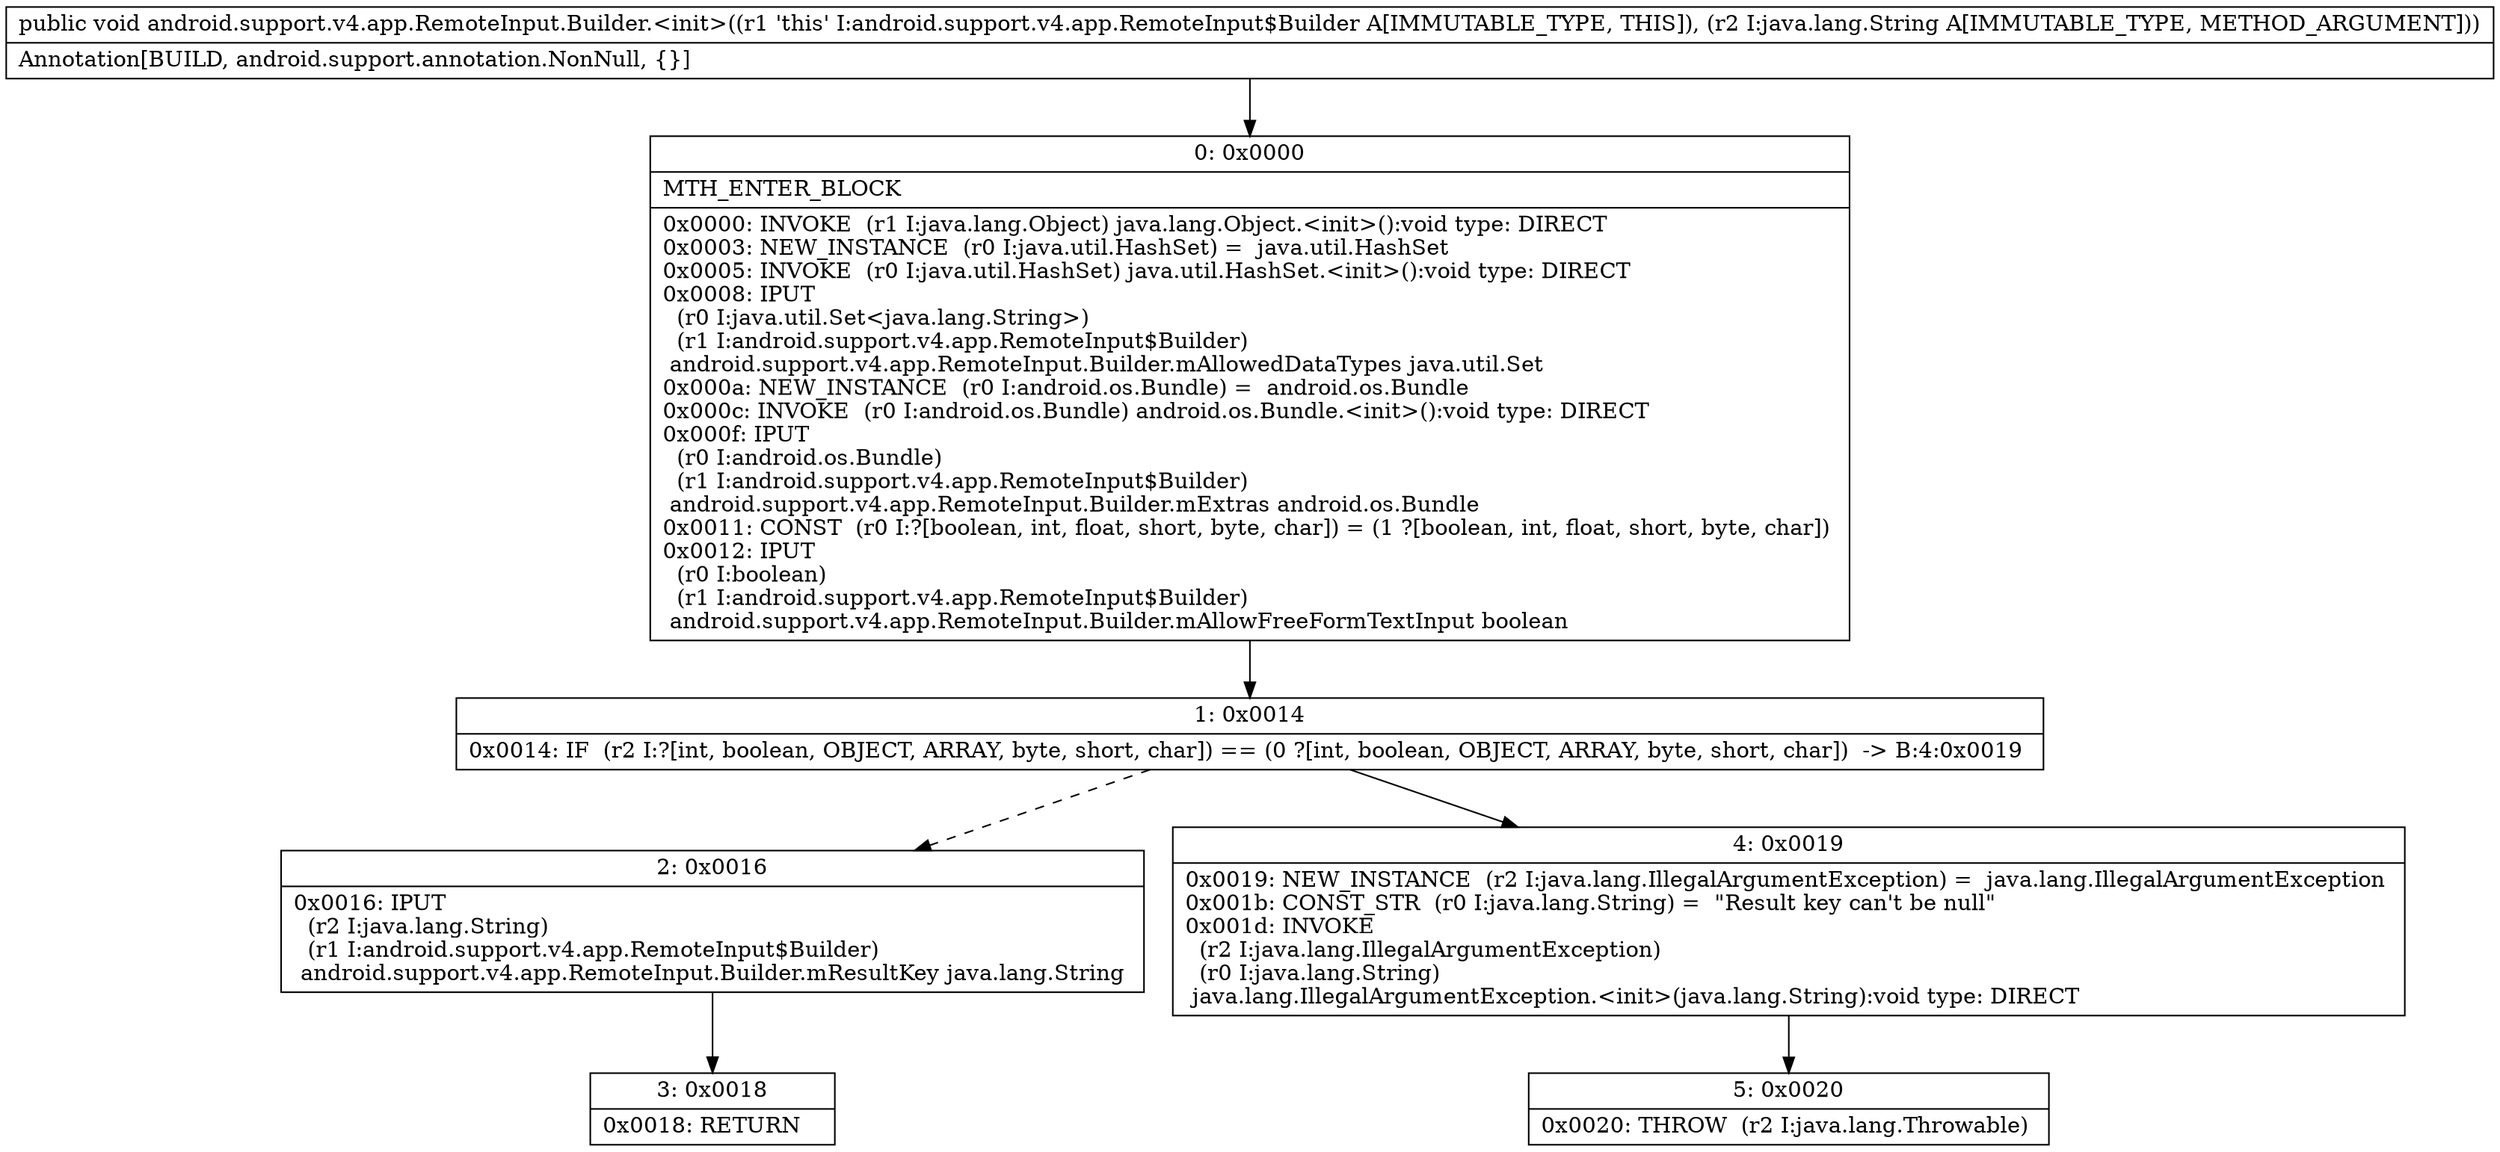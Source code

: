 digraph "CFG forandroid.support.v4.app.RemoteInput.Builder.\<init\>(Ljava\/lang\/String;)V" {
Node_0 [shape=record,label="{0\:\ 0x0000|MTH_ENTER_BLOCK\l|0x0000: INVOKE  (r1 I:java.lang.Object) java.lang.Object.\<init\>():void type: DIRECT \l0x0003: NEW_INSTANCE  (r0 I:java.util.HashSet) =  java.util.HashSet \l0x0005: INVOKE  (r0 I:java.util.HashSet) java.util.HashSet.\<init\>():void type: DIRECT \l0x0008: IPUT  \l  (r0 I:java.util.Set\<java.lang.String\>)\l  (r1 I:android.support.v4.app.RemoteInput$Builder)\l android.support.v4.app.RemoteInput.Builder.mAllowedDataTypes java.util.Set \l0x000a: NEW_INSTANCE  (r0 I:android.os.Bundle) =  android.os.Bundle \l0x000c: INVOKE  (r0 I:android.os.Bundle) android.os.Bundle.\<init\>():void type: DIRECT \l0x000f: IPUT  \l  (r0 I:android.os.Bundle)\l  (r1 I:android.support.v4.app.RemoteInput$Builder)\l android.support.v4.app.RemoteInput.Builder.mExtras android.os.Bundle \l0x0011: CONST  (r0 I:?[boolean, int, float, short, byte, char]) = (1 ?[boolean, int, float, short, byte, char]) \l0x0012: IPUT  \l  (r0 I:boolean)\l  (r1 I:android.support.v4.app.RemoteInput$Builder)\l android.support.v4.app.RemoteInput.Builder.mAllowFreeFormTextInput boolean \l}"];
Node_1 [shape=record,label="{1\:\ 0x0014|0x0014: IF  (r2 I:?[int, boolean, OBJECT, ARRAY, byte, short, char]) == (0 ?[int, boolean, OBJECT, ARRAY, byte, short, char])  \-\> B:4:0x0019 \l}"];
Node_2 [shape=record,label="{2\:\ 0x0016|0x0016: IPUT  \l  (r2 I:java.lang.String)\l  (r1 I:android.support.v4.app.RemoteInput$Builder)\l android.support.v4.app.RemoteInput.Builder.mResultKey java.lang.String \l}"];
Node_3 [shape=record,label="{3\:\ 0x0018|0x0018: RETURN   \l}"];
Node_4 [shape=record,label="{4\:\ 0x0019|0x0019: NEW_INSTANCE  (r2 I:java.lang.IllegalArgumentException) =  java.lang.IllegalArgumentException \l0x001b: CONST_STR  (r0 I:java.lang.String) =  \"Result key can't be null\" \l0x001d: INVOKE  \l  (r2 I:java.lang.IllegalArgumentException)\l  (r0 I:java.lang.String)\l java.lang.IllegalArgumentException.\<init\>(java.lang.String):void type: DIRECT \l}"];
Node_5 [shape=record,label="{5\:\ 0x0020|0x0020: THROW  (r2 I:java.lang.Throwable) \l}"];
MethodNode[shape=record,label="{public void android.support.v4.app.RemoteInput.Builder.\<init\>((r1 'this' I:android.support.v4.app.RemoteInput$Builder A[IMMUTABLE_TYPE, THIS]), (r2 I:java.lang.String A[IMMUTABLE_TYPE, METHOD_ARGUMENT]))  | Annotation[BUILD, android.support.annotation.NonNull, \{\}]\l}"];
MethodNode -> Node_0;
Node_0 -> Node_1;
Node_1 -> Node_2[style=dashed];
Node_1 -> Node_4;
Node_2 -> Node_3;
Node_4 -> Node_5;
}

